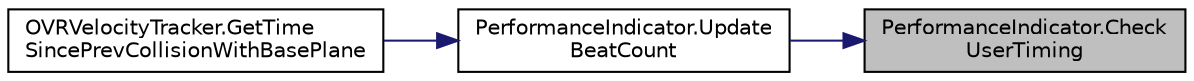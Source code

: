 digraph "PerformanceIndicator.CheckUserTiming"
{
 // LATEX_PDF_SIZE
  edge [fontname="Helvetica",fontsize="10",labelfontname="Helvetica",labelfontsize="10"];
  node [fontname="Helvetica",fontsize="10",shape=record];
  rankdir="RL";
  Node1 [label="PerformanceIndicator.Check\lUserTiming",height=0.2,width=0.4,color="black", fillcolor="grey75", style="filled", fontcolor="black",tooltip="At every beat, checks whether user's gestures are in time with audio BPM, providing user feedback by ..."];
  Node1 -> Node2 [dir="back",color="midnightblue",fontsize="10",style="solid",fontname="Helvetica"];
  Node2 [label="PerformanceIndicator.Update\lBeatCount",height=0.2,width=0.4,color="black", fillcolor="white", style="filled",URL="$class_performance_indicator.html#a1dc851536bf2e405aef31fe7958d51a6",tooltip="Updates beat count, resets count every 4th beat"];
  Node2 -> Node3 [dir="back",color="midnightblue",fontsize="10",style="solid",fontname="Helvetica"];
  Node3 [label="OVRVelocityTracker.GetTime\lSincePrevCollisionWithBasePlane",height=0.2,width=0.4,color="black", fillcolor="white", style="filled",URL="$class_o_v_r_velocity_tracker.html#ab6af2f8603bf5affb3cb513cfe0455a6",tooltip="Calculates time elapsed since the last recorded collision with the base plane Trigger on device must ..."];
}
